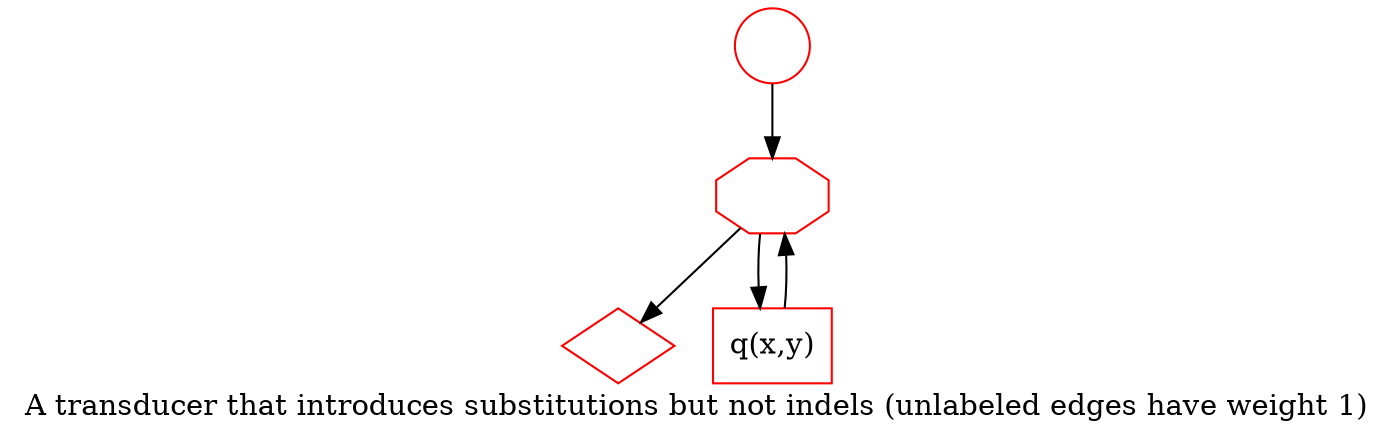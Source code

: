 digraph G {

    S [label="", shape=circle, color=red];
    E [label="", shape=diamond, color=red];

    W [label="", shape=octagon, color=red];

    M [label="q(x,y)", shape=rect, color=red];

S->W;

M->W;

W->E;
W->M;

    label="A transducer that introduces substitutions but not indels (unlabeled edges have weight 1)";
}
